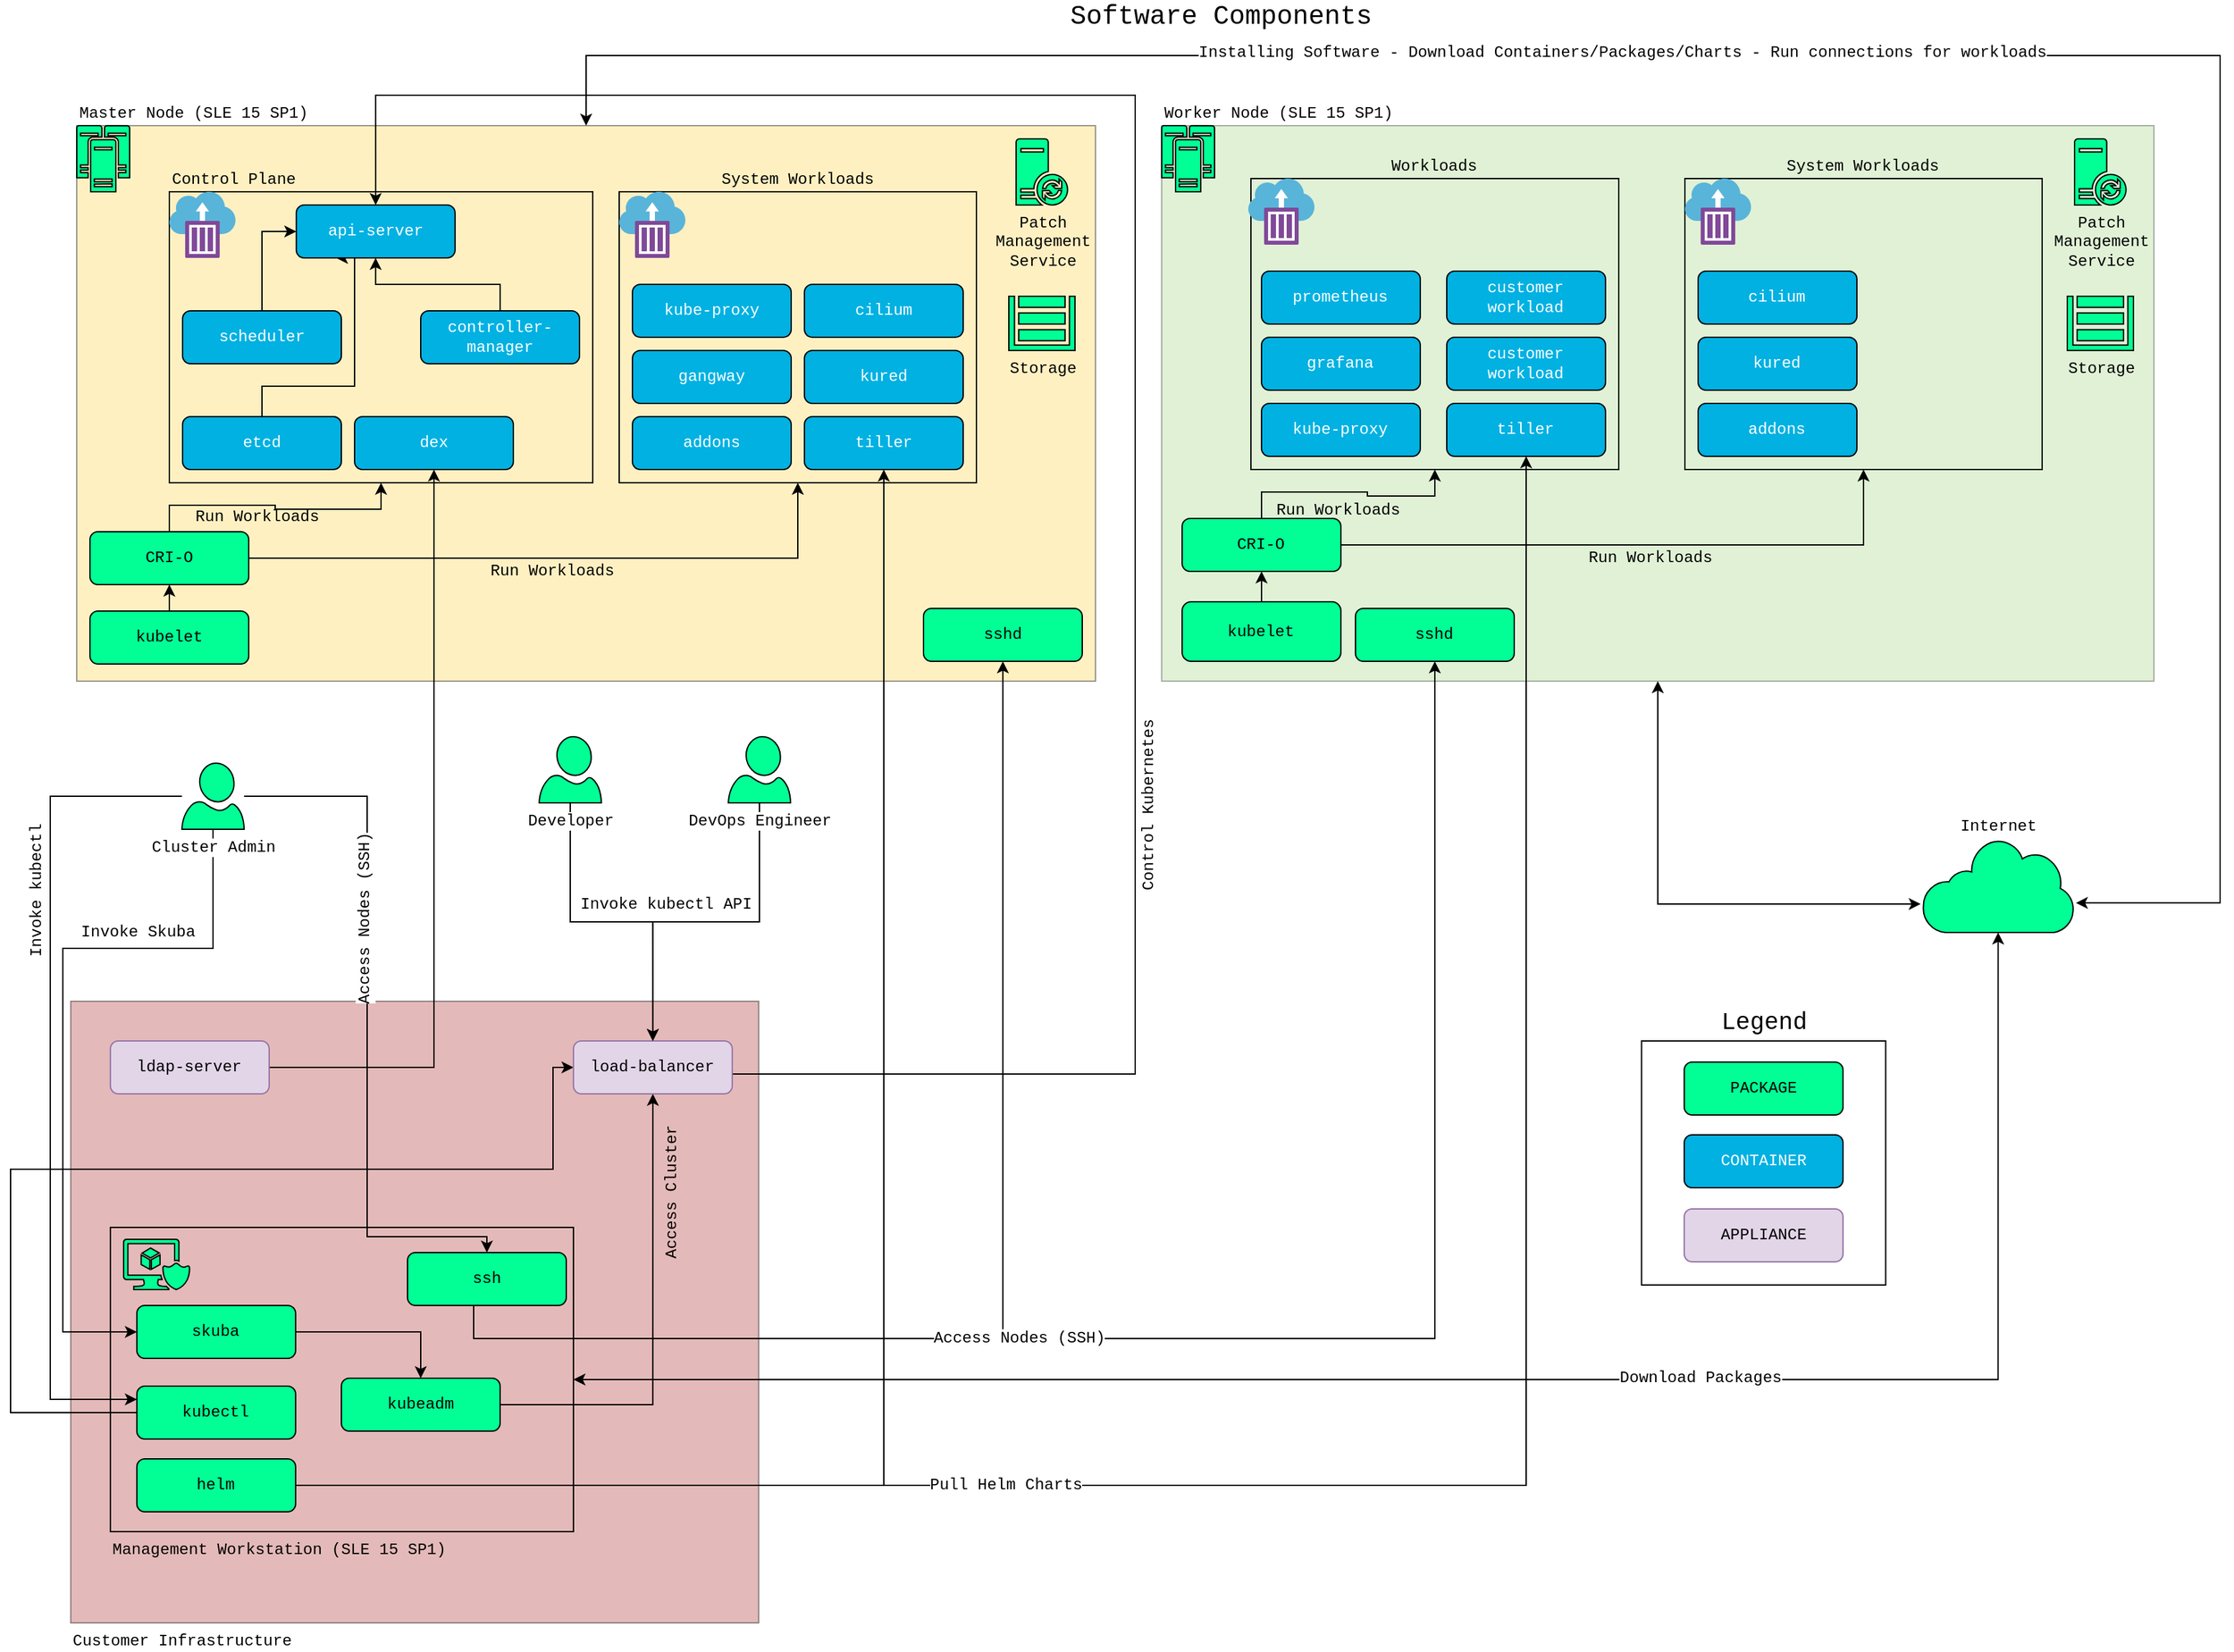 <mxfile version="12.8.4" type="device"><diagram id="6bdjFwEnj6v_M3j-2Wha" name="Page-1"><mxGraphModel dx="2031" dy="1060" grid="1" gridSize="10" guides="1" tooltips="1" connect="1" arrows="1" fold="1" page="1" pageScale="1" pageWidth="1654" pageHeight="1169" math="0" shadow="0"><root><mxCell id="0"/><mxCell id="1" parent="0"/><mxCell id="fLlLuBaru9VSp9vsqFlR-67" value="Customer Infrastructure" style="rounded=0;whiteSpace=wrap;html=1;fillColor=#B85450;fontFamily=Courier New;align=left;labelPosition=center;verticalLabelPosition=bottom;verticalAlign=top;strokeColor=#000000;opacity=40;" vertex="1" parent="1"><mxGeometry x="75.44" y="785" width="520" height="470" as="geometry"/></mxCell><mxCell id="fLlLuBaru9VSp9vsqFlR-37" value="Management Workstation (SLE 15 SP1)" style="rounded=0;whiteSpace=wrap;html=1;fillColor=none;fontFamily=Courier New;align=left;labelPosition=center;verticalLabelPosition=bottom;verticalAlign=top;" vertex="1" parent="1"><mxGeometry x="105.44" y="956" width="350" height="230" as="geometry"/></mxCell><mxCell id="fLlLuBaru9VSp9vsqFlR-35" value="Master Node (SLE 15 SP1)" style="rounded=0;whiteSpace=wrap;html=1;fillColor=#FFD966;fontFamily=Courier New;align=left;labelPosition=center;verticalLabelPosition=top;verticalAlign=bottom;strokeColor=#000000;opacity=40;" vertex="1" parent="1"><mxGeometry x="80" y="123" width="770" height="420" as="geometry"/></mxCell><mxCell id="fLlLuBaru9VSp9vsqFlR-39" value="&lt;div&gt;Control Plane&lt;/div&gt;" style="rounded=0;whiteSpace=wrap;html=1;fillColor=none;fontFamily=Courier New;align=left;labelPosition=center;verticalLabelPosition=top;verticalAlign=bottom;" vertex="1" parent="1"><mxGeometry x="150" y="173" width="320" height="220" as="geometry"/></mxCell><mxCell id="fLlLuBaru9VSp9vsqFlR-161" style="edgeStyle=orthogonalEdgeStyle;rounded=0;orthogonalLoop=1;jettySize=auto;html=1;entryX=-0.011;entryY=0.697;entryDx=0;entryDy=0;entryPerimeter=0;startArrow=classic;startFill=1;endArrow=classic;endFill=1;fontFamily=Courier New;fontColor=#000000;" edge="1" parent="1" source="fLlLuBaru9VSp9vsqFlR-36" target="fLlLuBaru9VSp9vsqFlR-34"><mxGeometry relative="1" as="geometry"><Array as="points"><mxPoint x="1275" y="711"/></Array></mxGeometry></mxCell><mxCell id="fLlLuBaru9VSp9vsqFlR-36" value="Worker Node (SLE 15 SP1)" style="rounded=0;whiteSpace=wrap;html=1;fillColor=#97D077;fontFamily=Courier New;align=left;labelPosition=center;verticalLabelPosition=top;verticalAlign=bottom;opacity=30;" vertex="1" parent="1"><mxGeometry x="900" y="123" width="750" height="420" as="geometry"/></mxCell><mxCell id="fLlLuBaru9VSp9vsqFlR-160" style="edgeStyle=orthogonalEdgeStyle;rounded=0;orthogonalLoop=1;jettySize=auto;html=1;entryX=0.5;entryY=1;entryDx=0;entryDy=0;entryPerimeter=0;startArrow=classic;startFill=1;endArrow=classic;endFill=1;fontFamily=Courier New;fontColor=#000000;exitX=1;exitY=0.5;exitDx=0;exitDy=0;" edge="1" parent="1" source="fLlLuBaru9VSp9vsqFlR-37" target="fLlLuBaru9VSp9vsqFlR-34"><mxGeometry relative="1" as="geometry"><Array as="points"><mxPoint x="1532.5" y="1071"/></Array></mxGeometry></mxCell><mxCell id="fLlLuBaru9VSp9vsqFlR-174" value="Download Packages" style="text;html=1;align=center;verticalAlign=middle;resizable=0;points=[];labelBackgroundColor=#ffffff;fontFamily=Courier New;fontColor=#000000;" vertex="1" connectable="0" parent="fLlLuBaru9VSp9vsqFlR-160"><mxGeometry x="0.203" y="1" relative="1" as="geometry"><mxPoint as="offset"/></mxGeometry></mxCell><mxCell id="fLlLuBaru9VSp9vsqFlR-78" value="&lt;div style=&quot;font-size: 18px&quot;&gt;&lt;font style=&quot;font-size: 18px&quot;&gt;Legend&lt;/font&gt;&lt;/div&gt;" style="whiteSpace=wrap;html=1;aspect=fixed;strokeColor=#000000;fillColor=none;fontFamily=Courier New;align=center;labelPosition=center;verticalLabelPosition=top;verticalAlign=bottom;" vertex="1" parent="1"><mxGeometry x="1262.72" y="815" width="184.52" height="184.52" as="geometry"/></mxCell><mxCell id="fLlLuBaru9VSp9vsqFlR-65" value="System Workloads" style="rounded=0;whiteSpace=wrap;html=1;fillColor=none;fontFamily=Courier New;align=center;labelPosition=center;verticalLabelPosition=top;verticalAlign=bottom;" vertex="1" parent="1"><mxGeometry x="1295.48" y="163" width="270" height="220" as="geometry"/></mxCell><mxCell id="fLlLuBaru9VSp9vsqFlR-152" style="edgeStyle=orthogonalEdgeStyle;rounded=0;orthogonalLoop=1;jettySize=auto;html=1;entryX=1.013;entryY=0.685;entryDx=0;entryDy=0;entryPerimeter=0;startArrow=classic;startFill=1;endArrow=classic;endFill=1;fontFamily=Courier New;fontColor=#000000;" edge="1" parent="1" source="fLlLuBaru9VSp9vsqFlR-35" target="fLlLuBaru9VSp9vsqFlR-34"><mxGeometry relative="1" as="geometry"><Array as="points"><mxPoint x="1700" y="70"/><mxPoint x="1700" y="711"/></Array></mxGeometry></mxCell><mxCell id="fLlLuBaru9VSp9vsqFlR-157" value="Installing Software - Download Containers/Packages/Charts - Run connections for workloads" style="text;html=1;align=center;verticalAlign=middle;resizable=0;points=[];labelBackgroundColor=#ffffff;fontFamily=Courier New;fontColor=#000000;" vertex="1" connectable="0" parent="fLlLuBaru9VSp9vsqFlR-152"><mxGeometry x="-0.18" y="2" relative="1" as="geometry"><mxPoint as="offset"/></mxGeometry></mxCell><mxCell id="fLlLuBaru9VSp9vsqFlR-63" value="System Workloads" style="rounded=0;whiteSpace=wrap;html=1;fillColor=none;fontFamily=Courier New;align=center;labelPosition=center;verticalLabelPosition=top;verticalAlign=bottom;" vertex="1" parent="1"><mxGeometry x="490" y="173" width="270" height="220" as="geometry"/></mxCell><mxCell id="fLlLuBaru9VSp9vsqFlR-58" value="Workloads" style="rounded=0;whiteSpace=wrap;html=1;fillColor=none;fontFamily=Courier New;align=center;labelPosition=center;verticalLabelPosition=top;verticalAlign=bottom;" vertex="1" parent="1"><mxGeometry x="967.48" y="163" width="278" height="220" as="geometry"/></mxCell><mxCell id="fLlLuBaru9VSp9vsqFlR-11" value="kured" style="rounded=1;whiteSpace=wrap;html=1;fillColor=#00B1E2;fontFamily=Courier New;fontColor=#FFFFFF;" vertex="1" parent="1"><mxGeometry x="630" y="293" width="120" height="40" as="geometry"/></mxCell><mxCell id="fLlLuBaru9VSp9vsqFlR-163" style="edgeStyle=orthogonalEdgeStyle;rounded=0;orthogonalLoop=1;jettySize=auto;html=1;entryX=0.25;entryY=1;entryDx=0;entryDy=0;startArrow=none;startFill=0;endArrow=classic;endFill=1;fontFamily=Courier New;fontColor=#000000;" edge="1" parent="1" source="fLlLuBaru9VSp9vsqFlR-15" target="fLlLuBaru9VSp9vsqFlR-9"><mxGeometry relative="1" as="geometry"><Array as="points"><mxPoint x="220" y="320"/><mxPoint x="290" y="320"/><mxPoint x="290" y="223"/></Array></mxGeometry></mxCell><mxCell id="fLlLuBaru9VSp9vsqFlR-15" value="&lt;div&gt;etcd&lt;/div&gt;" style="rounded=1;whiteSpace=wrap;html=1;fillColor=#00B1E2;fontFamily=Courier New;fontColor=#FFFFFF;" vertex="1" parent="1"><mxGeometry x="160" y="343" width="120" height="40" as="geometry"/></mxCell><mxCell id="fLlLuBaru9VSp9vsqFlR-19" value="cilium" style="rounded=1;whiteSpace=wrap;html=1;fillColor=#00B1E2;fontFamily=Courier New;fontColor=#FFFFFF;" vertex="1" parent="1"><mxGeometry x="630" y="243" width="120" height="40" as="geometry"/></mxCell><mxCell id="fLlLuBaru9VSp9vsqFlR-1" value="&lt;font style=&quot;font-size: 20px&quot;&gt;Software Components&lt;/font&gt;" style="text;html=1;strokeColor=none;fillColor=none;align=center;verticalAlign=middle;whiteSpace=wrap;rounded=0;fontFamily=Courier New;" vertex="1" parent="1"><mxGeometry x="800" y="30" width="290" height="20" as="geometry"/></mxCell><mxCell id="fLlLuBaru9VSp9vsqFlR-9" value="&lt;div&gt;api-server&lt;/div&gt;" style="rounded=1;whiteSpace=wrap;html=1;fillColor=#00B1E2;fontFamily=Courier New;fontColor=#FFFFFF;" vertex="1" parent="1"><mxGeometry x="245.94" y="183" width="120" height="40" as="geometry"/></mxCell><mxCell id="fLlLuBaru9VSp9vsqFlR-165" value="" style="edgeStyle=orthogonalEdgeStyle;rounded=0;orthogonalLoop=1;jettySize=auto;html=1;startArrow=none;startFill=0;endArrow=classic;endFill=1;fontFamily=Courier New;fontColor=#000000;entryX=0.5;entryY=1;entryDx=0;entryDy=0;" edge="1" parent="1" source="fLlLuBaru9VSp9vsqFlR-10" target="fLlLuBaru9VSp9vsqFlR-52"><mxGeometry relative="1" as="geometry"><mxPoint x="150" y="423" as="targetPoint"/></mxGeometry></mxCell><mxCell id="fLlLuBaru9VSp9vsqFlR-10" value="kubelet" style="rounded=1;whiteSpace=wrap;html=1;fillColor=#02FF95;labelPosition=center;verticalLabelPosition=middle;align=center;verticalAlign=middle;fontFamily=Courier New;" vertex="1" parent="1"><mxGeometry x="90" y="490" width="120" height="40" as="geometry"/></mxCell><mxCell id="fLlLuBaru9VSp9vsqFlR-12" value="sshd" style="rounded=1;whiteSpace=wrap;html=1;fillColor=#02FF95;fontFamily=Courier New;" vertex="1" parent="1"><mxGeometry x="720" y="488" width="120" height="40" as="geometry"/></mxCell><mxCell id="fLlLuBaru9VSp9vsqFlR-57" style="edgeStyle=orthogonalEdgeStyle;rounded=0;orthogonalLoop=1;jettySize=auto;html=1;fontFamily=Courier New;" edge="1" parent="1" source="fLlLuBaru9VSp9vsqFlR-13" target="fLlLuBaru9VSp9vsqFlR-22"><mxGeometry relative="1" as="geometry"/></mxCell><mxCell id="fLlLuBaru9VSp9vsqFlR-13" value="skuba" style="rounded=1;whiteSpace=wrap;html=1;fillColor=#02FF95;fontFamily=Courier New;" vertex="1" parent="1"><mxGeometry x="125.44" y="1015" width="120" height="40" as="geometry"/></mxCell><mxCell id="fLlLuBaru9VSp9vsqFlR-112" style="edgeStyle=orthogonalEdgeStyle;rounded=0;orthogonalLoop=1;jettySize=auto;html=1;entryX=0.5;entryY=1;entryDx=0;entryDy=0;startArrow=none;startFill=0;endArrow=classic;endFill=1;fontFamily=Courier New;fontColor=#000000;" edge="1" parent="1" source="fLlLuBaru9VSp9vsqFlR-14" target="fLlLuBaru9VSp9vsqFlR-58"><mxGeometry relative="1" as="geometry"/></mxCell><mxCell id="fLlLuBaru9VSp9vsqFlR-155" value="Run Workloads" style="text;html=1;align=center;verticalAlign=middle;resizable=0;points=[];labelBackgroundColor=none;fontFamily=Courier New;fontColor=#000000;" vertex="1" connectable="0" parent="fLlLuBaru9VSp9vsqFlR-112"><mxGeometry x="0.273" relative="1" as="geometry"><mxPoint x="-30.5" y="11" as="offset"/></mxGeometry></mxCell><mxCell id="fLlLuBaru9VSp9vsqFlR-115" style="edgeStyle=orthogonalEdgeStyle;rounded=0;orthogonalLoop=1;jettySize=auto;html=1;entryX=0.5;entryY=1;entryDx=0;entryDy=0;startArrow=none;startFill=0;endArrow=classic;endFill=1;fontFamily=Courier New;fontColor=#000000;" edge="1" parent="1" source="fLlLuBaru9VSp9vsqFlR-14" target="fLlLuBaru9VSp9vsqFlR-65"><mxGeometry relative="1" as="geometry"/></mxCell><mxCell id="fLlLuBaru9VSp9vsqFlR-156" value="Run Workloads" style="text;html=1;align=center;verticalAlign=middle;resizable=0;points=[];labelBackgroundColor=none;fontFamily=Courier New;fontColor=#000000;" vertex="1" connectable="0" parent="fLlLuBaru9VSp9vsqFlR-115"><mxGeometry x="0.044" y="1" relative="1" as="geometry"><mxPoint x="-2.98" y="11" as="offset"/></mxGeometry></mxCell><mxCell id="fLlLuBaru9VSp9vsqFlR-14" value="CRI-O" style="rounded=1;whiteSpace=wrap;html=1;fillColor=#02FF95;fontFamily=Courier New;" vertex="1" parent="1"><mxGeometry x="915.48" y="420" width="120" height="40" as="geometry"/></mxCell><mxCell id="fLlLuBaru9VSp9vsqFlR-108" style="edgeStyle=orthogonalEdgeStyle;rounded=0;orthogonalLoop=1;jettySize=auto;html=1;startArrow=none;startFill=0;endArrow=classic;endFill=1;fontFamily=Courier New;fontColor=#000000;" edge="1" parent="1" source="fLlLuBaru9VSp9vsqFlR-16" target="fLlLuBaru9VSp9vsqFlR-9"><mxGeometry relative="1" as="geometry"/></mxCell><mxCell id="fLlLuBaru9VSp9vsqFlR-16" value="controller-manager" style="rounded=1;whiteSpace=wrap;html=1;fillColor=#00B1E2;fontFamily=Courier New;fontColor=#FFFFFF;" vertex="1" parent="1"><mxGeometry x="340" y="263" width="120" height="40" as="geometry"/></mxCell><mxCell id="fLlLuBaru9VSp9vsqFlR-17" value="dex" style="rounded=1;whiteSpace=wrap;html=1;fillColor=#00B1E2;fontFamily=Courier New;fontColor=#FFFFFF;" vertex="1" parent="1"><mxGeometry x="290" y="343" width="120" height="40" as="geometry"/></mxCell><mxCell id="fLlLuBaru9VSp9vsqFlR-18" value="gangway" style="rounded=1;whiteSpace=wrap;html=1;fillColor=#00B1E2;fontFamily=Courier New;fontColor=#FFFFFF;" vertex="1" parent="1"><mxGeometry x="500" y="293" width="120" height="40" as="geometry"/></mxCell><mxCell id="fLlLuBaru9VSp9vsqFlR-96" style="edgeStyle=orthogonalEdgeStyle;rounded=0;orthogonalLoop=1;jettySize=auto;html=1;entryX=0.5;entryY=1;entryDx=0;entryDy=0;startArrow=none;startFill=0;endArrow=classic;endFill=1;fontFamily=Courier New;fontColor=#000000;" edge="1" parent="1" source="fLlLuBaru9VSp9vsqFlR-22" target="fLlLuBaru9VSp9vsqFlR-69"><mxGeometry relative="1" as="geometry"/></mxCell><mxCell id="fLlLuBaru9VSp9vsqFlR-97" value="Access Cluster" style="text;html=1;align=center;verticalAlign=middle;resizable=0;points=[];labelBackgroundColor=none;fontFamily=Courier New;fontColor=#000000;labelBorderColor=none;rotation=-90;" vertex="1" connectable="0" parent="fLlLuBaru9VSp9vsqFlR-96"><mxGeometry x="-0.241" y="56" relative="1" as="geometry"><mxPoint x="70.14" y="-142.39" as="offset"/></mxGeometry></mxCell><mxCell id="fLlLuBaru9VSp9vsqFlR-22" value="kubeadm" style="rounded=1;whiteSpace=wrap;html=1;fillColor=#02FF95;fontFamily=Courier New;" vertex="1" parent="1"><mxGeometry x="280" y="1070" width="120" height="40" as="geometry"/></mxCell><mxCell id="fLlLuBaru9VSp9vsqFlR-23" value="kube-proxy" style="rounded=1;whiteSpace=wrap;html=1;fillColor=#00B1E2;fontFamily=Courier New;fontColor=#FFFFFF;" vertex="1" parent="1"><mxGeometry x="500" y="243" width="120" height="40" as="geometry"/></mxCell><mxCell id="fLlLuBaru9VSp9vsqFlR-176" style="edgeStyle=orthogonalEdgeStyle;rounded=0;orthogonalLoop=1;jettySize=auto;html=1;entryX=0;entryY=0.5;entryDx=0;entryDy=0;startArrow=none;startFill=0;endArrow=classic;endFill=1;fontFamily=Courier New;fontColor=#000000;" edge="1" parent="1" source="fLlLuBaru9VSp9vsqFlR-24" target="fLlLuBaru9VSp9vsqFlR-69"><mxGeometry relative="1" as="geometry"><Array as="points"><mxPoint x="30" y="1096"/><mxPoint x="30" y="912"/><mxPoint x="440" y="912"/><mxPoint x="440" y="835"/></Array></mxGeometry></mxCell><mxCell id="fLlLuBaru9VSp9vsqFlR-24" value="kubectl" style="rounded=1;whiteSpace=wrap;html=1;fillColor=#02FF95;fontFamily=Courier New;" vertex="1" parent="1"><mxGeometry x="125.44" y="1076" width="120" height="40" as="geometry"/></mxCell><mxCell id="fLlLuBaru9VSp9vsqFlR-136" style="edgeStyle=orthogonalEdgeStyle;rounded=0;orthogonalLoop=1;jettySize=auto;html=1;startArrow=none;startFill=0;endArrow=classic;endFill=1;fontFamily=Courier New;fontColor=#000000;" edge="1" parent="1" source="fLlLuBaru9VSp9vsqFlR-27" target="fLlLuBaru9VSp9vsqFlR-17"><mxGeometry relative="1" as="geometry"/></mxCell><mxCell id="fLlLuBaru9VSp9vsqFlR-27" value="ldap-server" style="rounded=1;whiteSpace=wrap;html=1;fillColor=#e1d5e7;fontFamily=Courier New;strokeColor=#9673a6;" vertex="1" parent="1"><mxGeometry x="105.44" y="815" width="120" height="40" as="geometry"/></mxCell><mxCell id="fLlLuBaru9VSp9vsqFlR-109" style="edgeStyle=orthogonalEdgeStyle;rounded=0;orthogonalLoop=1;jettySize=auto;html=1;entryX=0;entryY=0.5;entryDx=0;entryDy=0;startArrow=none;startFill=0;endArrow=classic;endFill=1;fontFamily=Courier New;fontColor=#000000;exitX=0.5;exitY=0;exitDx=0;exitDy=0;" edge="1" parent="1" source="fLlLuBaru9VSp9vsqFlR-28" target="fLlLuBaru9VSp9vsqFlR-9"><mxGeometry relative="1" as="geometry"/></mxCell><mxCell id="fLlLuBaru9VSp9vsqFlR-28" value="scheduler" style="rounded=1;whiteSpace=wrap;html=1;fillColor=#00B1E2;fontFamily=Courier New;fontColor=#FFFFFF;" vertex="1" parent="1"><mxGeometry x="160" y="263" width="120" height="40" as="geometry"/></mxCell><mxCell id="fLlLuBaru9VSp9vsqFlR-81" style="edgeStyle=orthogonalEdgeStyle;rounded=0;orthogonalLoop=1;jettySize=auto;html=1;entryX=0.5;entryY=1;entryDx=0;entryDy=0;startArrow=none;startFill=0;endArrow=classic;endFill=1;fontFamily=Courier New;" edge="1" parent="1" source="fLlLuBaru9VSp9vsqFlR-29" target="fLlLuBaru9VSp9vsqFlR-30"><mxGeometry relative="1" as="geometry"/></mxCell><mxCell id="fLlLuBaru9VSp9vsqFlR-82" style="edgeStyle=orthogonalEdgeStyle;rounded=0;orthogonalLoop=1;jettySize=auto;html=1;startArrow=none;startFill=0;endArrow=classic;endFill=1;fontFamily=Courier New;" edge="1" parent="1" source="fLlLuBaru9VSp9vsqFlR-29" target="fLlLuBaru9VSp9vsqFlR-48"><mxGeometry relative="1" as="geometry"/></mxCell><mxCell id="fLlLuBaru9VSp9vsqFlR-83" value="Pull Helm Charts" style="text;html=1;align=center;verticalAlign=middle;resizable=0;points=[];labelBackgroundColor=#ffffff;fontFamily=Courier New;" vertex="1" connectable="0" parent="fLlLuBaru9VSp9vsqFlR-82"><mxGeometry x="-0.245" y="-3" relative="1" as="geometry"><mxPoint x="-108.33" y="-3" as="offset"/></mxGeometry></mxCell><mxCell id="fLlLuBaru9VSp9vsqFlR-29" value="helm" style="rounded=1;whiteSpace=wrap;html=1;fillColor=#02FF95;fontFamily=Courier New;" vertex="1" parent="1"><mxGeometry x="125.44" y="1131" width="120" height="40" as="geometry"/></mxCell><mxCell id="fLlLuBaru9VSp9vsqFlR-30" value="tiller" style="rounded=1;whiteSpace=wrap;html=1;fillColor=#00B1E2;fontFamily=Courier New;fontColor=#FFFFFF;" vertex="1" parent="1"><mxGeometry x="630" y="343" width="120" height="40" as="geometry"/></mxCell><mxCell id="fLlLuBaru9VSp9vsqFlR-34" value="Internet" style="aspect=fixed;pointerEvents=1;shadow=0;dashed=0;html=1;strokeColor=#000000;labelPosition=center;verticalLabelPosition=top;verticalAlign=bottom;align=center;fillColor=#02ff95;shape=mxgraph.mscae.enterprise.internet;fontFamily=Courier New;" vertex="1" parent="1"><mxGeometry x="1474.98" y="662" width="114.52" height="71" as="geometry"/></mxCell><mxCell id="fLlLuBaru9VSp9vsqFlR-40" value="" style="aspect=fixed;pointerEvents=1;shadow=0;dashed=0;html=1;strokeColor=#000000;labelPosition=center;verticalLabelPosition=bottom;verticalAlign=top;align=center;fillColor=#02FF95;shape=mxgraph.mscae.enterprise.cluster_server;fontFamily=Courier New;" vertex="1" parent="1"><mxGeometry x="80" y="123" width="40" height="50" as="geometry"/></mxCell><mxCell id="fLlLuBaru9VSp9vsqFlR-41" value="" style="aspect=fixed;pointerEvents=1;shadow=0;dashed=0;html=1;strokeColor=#000000;labelPosition=center;verticalLabelPosition=bottom;verticalAlign=top;align=center;fillColor=#02FF95;shape=mxgraph.mscae.enterprise.cluster_server;fontFamily=Courier New;" vertex="1" parent="1"><mxGeometry x="900" y="123" width="40" height="50" as="geometry"/></mxCell><mxCell id="fLlLuBaru9VSp9vsqFlR-42" value="" style="aspect=fixed;html=1;points=[];align=center;image;fontSize=12;image=img/lib/mscae/Container_Instances.svg;strokeColor=#000000;fillColor=none;" vertex="1" parent="1"><mxGeometry x="150" y="173" width="50" height="50" as="geometry"/></mxCell><mxCell id="fLlLuBaru9VSp9vsqFlR-45" value="sshd" style="rounded=1;whiteSpace=wrap;html=1;fillColor=#02FF95;fontFamily=Courier New;" vertex="1" parent="1"><mxGeometry x="1046.48" y="488" width="120" height="40" as="geometry"/></mxCell><mxCell id="fLlLuBaru9VSp9vsqFlR-46" value="PACKAGE" style="rounded=1;whiteSpace=wrap;html=1;fillColor=#02FF95;fontFamily=Courier New;" vertex="1" parent="1"><mxGeometry x="1294.98" y="831" width="120" height="40" as="geometry"/></mxCell><mxCell id="fLlLuBaru9VSp9vsqFlR-47" value="CONTAINER" style="rounded=1;whiteSpace=wrap;html=1;fillColor=#00b1e2;fontFamily=Courier New;strokeColor=#000000;fontColor=#FFFFFF;" vertex="1" parent="1"><mxGeometry x="1294.98" y="886" width="120" height="40" as="geometry"/></mxCell><mxCell id="fLlLuBaru9VSp9vsqFlR-48" value="tiller" style="rounded=1;whiteSpace=wrap;html=1;fillColor=#00B1E2;fontFamily=Courier New;fontColor=#FFFFFF;" vertex="1" parent="1"><mxGeometry x="1115.48" y="333" width="120" height="40" as="geometry"/></mxCell><mxCell id="fLlLuBaru9VSp9vsqFlR-166" value="" style="edgeStyle=orthogonalEdgeStyle;rounded=0;orthogonalLoop=1;jettySize=auto;html=1;startArrow=none;startFill=0;endArrow=classic;endFill=1;fontFamily=Courier New;fontColor=#000000;" edge="1" parent="1" source="fLlLuBaru9VSp9vsqFlR-49" target="fLlLuBaru9VSp9vsqFlR-14"><mxGeometry relative="1" as="geometry"/></mxCell><mxCell id="fLlLuBaru9VSp9vsqFlR-49" value="kubelet" style="rounded=1;whiteSpace=wrap;html=1;fillColor=#02FF95;labelPosition=center;verticalLabelPosition=middle;align=center;verticalAlign=middle;fontFamily=Courier New;" vertex="1" parent="1"><mxGeometry x="915.48" y="483" width="120" height="45" as="geometry"/></mxCell><mxCell id="fLlLuBaru9VSp9vsqFlR-51" value="kube-proxy" style="rounded=1;whiteSpace=wrap;html=1;fillColor=#00B1E2;fontFamily=Courier New;fontColor=#FFFFFF;" vertex="1" parent="1"><mxGeometry x="975.48" y="333" width="120" height="40" as="geometry"/></mxCell><mxCell id="fLlLuBaru9VSp9vsqFlR-110" style="edgeStyle=orthogonalEdgeStyle;rounded=0;orthogonalLoop=1;jettySize=auto;html=1;entryX=0.5;entryY=1;entryDx=0;entryDy=0;startArrow=none;startFill=0;endArrow=classic;endFill=1;fontFamily=Courier New;fontColor=#000000;" edge="1" parent="1" source="fLlLuBaru9VSp9vsqFlR-52" target="fLlLuBaru9VSp9vsqFlR-39"><mxGeometry relative="1" as="geometry"/></mxCell><mxCell id="fLlLuBaru9VSp9vsqFlR-154" value="Run Workloads" style="text;html=1;align=center;verticalAlign=middle;resizable=0;points=[];labelBackgroundColor=none;fontFamily=Courier New;fontColor=#000000;" vertex="1" connectable="0" parent="fLlLuBaru9VSp9vsqFlR-110"><mxGeometry x="-0.173" relative="1" as="geometry"><mxPoint x="1.5" y="9" as="offset"/></mxGeometry></mxCell><mxCell id="fLlLuBaru9VSp9vsqFlR-111" style="edgeStyle=orthogonalEdgeStyle;rounded=0;orthogonalLoop=1;jettySize=auto;html=1;entryX=0.5;entryY=1;entryDx=0;entryDy=0;startArrow=none;startFill=0;endArrow=classic;endFill=1;fontFamily=Courier New;fontColor=#000000;" edge="1" parent="1" source="fLlLuBaru9VSp9vsqFlR-52" target="fLlLuBaru9VSp9vsqFlR-63"><mxGeometry relative="1" as="geometry"/></mxCell><mxCell id="fLlLuBaru9VSp9vsqFlR-153" value="Run Workloads" style="text;html=1;align=center;verticalAlign=middle;resizable=0;points=[];labelBackgroundColor=none;fontFamily=Courier New;fontColor=#000000;" vertex="1" connectable="0" parent="fLlLuBaru9VSp9vsqFlR-111"><mxGeometry x="-0.173" y="1" relative="1" as="geometry"><mxPoint x="33.33" y="11" as="offset"/></mxGeometry></mxCell><mxCell id="fLlLuBaru9VSp9vsqFlR-52" value="CRI-O" style="rounded=1;whiteSpace=wrap;html=1;fillColor=#02FF95;fontFamily=Courier New;" vertex="1" parent="1"><mxGeometry x="90" y="430" width="120" height="40" as="geometry"/></mxCell><mxCell id="fLlLuBaru9VSp9vsqFlR-53" value="cilium" style="rounded=1;whiteSpace=wrap;html=1;fillColor=#00B1E2;fontFamily=Courier New;fontColor=#FFFFFF;" vertex="1" parent="1"><mxGeometry x="1305.48" y="233" width="120" height="40" as="geometry"/></mxCell><mxCell id="fLlLuBaru9VSp9vsqFlR-54" value="kured" style="rounded=1;whiteSpace=wrap;html=1;fillColor=#00B1E2;fontFamily=Courier New;fontColor=#FFFFFF;" vertex="1" parent="1"><mxGeometry x="1305.48" y="283" width="120" height="40" as="geometry"/></mxCell><mxCell id="fLlLuBaru9VSp9vsqFlR-55" value="prometheus" style="rounded=1;whiteSpace=wrap;html=1;fillColor=#00B1E2;fontFamily=Courier New;fontColor=#FFFFFF;" vertex="1" parent="1"><mxGeometry x="975.48" y="233" width="120" height="40" as="geometry"/></mxCell><mxCell id="fLlLuBaru9VSp9vsqFlR-56" value="grafana" style="rounded=1;whiteSpace=wrap;html=1;fillColor=#00B1E2;fontFamily=Courier New;fontColor=#FFFFFF;" vertex="1" parent="1"><mxGeometry x="975.48" y="283" width="120" height="40" as="geometry"/></mxCell><mxCell id="fLlLuBaru9VSp9vsqFlR-59" value="" style="aspect=fixed;html=1;points=[];align=center;image;fontSize=12;image=img/lib/mscae/Container_Instances.svg;strokeColor=#000000;fillColor=none;" vertex="1" parent="1"><mxGeometry x="965.48" y="163" width="50" height="50" as="geometry"/></mxCell><mxCell id="fLlLuBaru9VSp9vsqFlR-61" value="customer workload" style="rounded=1;whiteSpace=wrap;html=1;fillColor=#00B1E2;fontFamily=Courier New;fontColor=#FFFFFF;" vertex="1" parent="1"><mxGeometry x="1115.48" y="233" width="120" height="40" as="geometry"/></mxCell><mxCell id="fLlLuBaru9VSp9vsqFlR-62" value="customer workload" style="rounded=1;whiteSpace=wrap;html=1;fillColor=#00B1E2;fontFamily=Courier New;fontColor=#FFFFFF;" vertex="1" parent="1"><mxGeometry x="1115.48" y="283" width="120" height="40" as="geometry"/></mxCell><mxCell id="fLlLuBaru9VSp9vsqFlR-64" value="" style="aspect=fixed;html=1;points=[];align=center;image;fontSize=12;image=img/lib/mscae/Container_Instances.svg;strokeColor=#000000;fillColor=none;" vertex="1" parent="1"><mxGeometry x="490" y="173" width="50" height="50" as="geometry"/></mxCell><mxCell id="fLlLuBaru9VSp9vsqFlR-66" value="" style="aspect=fixed;html=1;points=[];align=center;image;fontSize=12;image=img/lib/mscae/Container_Instances.svg;strokeColor=#000000;fillColor=none;" vertex="1" parent="1"><mxGeometry x="1295.48" y="163" width="50" height="50" as="geometry"/></mxCell><mxCell id="fLlLuBaru9VSp9vsqFlR-167" style="edgeStyle=orthogonalEdgeStyle;rounded=0;orthogonalLoop=1;jettySize=auto;html=1;entryX=0.5;entryY=0;entryDx=0;entryDy=0;startArrow=none;startFill=0;endArrow=classic;endFill=1;fontFamily=Courier New;fontColor=#000000;" edge="1" parent="1" source="fLlLuBaru9VSp9vsqFlR-69" target="fLlLuBaru9VSp9vsqFlR-9"><mxGeometry relative="1" as="geometry"><Array as="points"><mxPoint x="880" y="840"/><mxPoint x="880" y="100"/><mxPoint x="306" y="100"/></Array></mxGeometry></mxCell><mxCell id="fLlLuBaru9VSp9vsqFlR-178" value="Control Kubernetes" style="text;html=1;align=center;verticalAlign=middle;resizable=0;points=[];labelBackgroundColor=#ffffff;fontFamily=Courier New;fontColor=#000000;rotation=-90;" vertex="1" connectable="0" parent="fLlLuBaru9VSp9vsqFlR-167"><mxGeometry x="-0.404" y="-2" relative="1" as="geometry"><mxPoint x="8" y="-0.71" as="offset"/></mxGeometry></mxCell><mxCell id="fLlLuBaru9VSp9vsqFlR-69" value="load-balancer" style="rounded=1;whiteSpace=wrap;html=1;fillColor=#e1d5e7;fontFamily=Courier New;strokeColor=#9673a6;" vertex="1" parent="1"><mxGeometry x="455.44" y="815" width="120" height="40" as="geometry"/></mxCell><mxCell id="fLlLuBaru9VSp9vsqFlR-85" value="Storage" style="aspect=fixed;pointerEvents=1;shadow=0;dashed=0;html=1;strokeColor=#000000;labelPosition=center;verticalLabelPosition=bottom;verticalAlign=top;align=center;fillColor=#02FF95;shape=mxgraph.mscae.enterprise.storage;fontFamily=Courier New;" vertex="1" parent="1"><mxGeometry x="784.5" y="252" width="50" height="41" as="geometry"/></mxCell><mxCell id="fLlLuBaru9VSp9vsqFlR-86" value="Storage" style="aspect=fixed;pointerEvents=1;shadow=0;dashed=0;html=1;strokeColor=#000000;labelPosition=center;verticalLabelPosition=bottom;verticalAlign=top;align=center;fillColor=#02FF95;shape=mxgraph.mscae.enterprise.storage;fontFamily=Courier New;" vertex="1" parent="1"><mxGeometry x="1584.5" y="252" width="50" height="41" as="geometry"/></mxCell><mxCell id="fLlLuBaru9VSp9vsqFlR-95" value="" style="aspect=fixed;pointerEvents=1;shadow=0;dashed=0;html=1;strokeColor=#000000;labelPosition=right;verticalLabelPosition=top;verticalAlign=bottom;align=left;fillColor=#02FF95;shape=mxgraph.mscae.enterprise.secure_virtual_machine;fontFamily=Courier New;" vertex="1" parent="1"><mxGeometry x="115.44" y="965" width="50" height="38" as="geometry"/></mxCell><mxCell id="fLlLuBaru9VSp9vsqFlR-168" style="edgeStyle=orthogonalEdgeStyle;rounded=0;orthogonalLoop=1;jettySize=auto;html=1;entryX=0.5;entryY=1;entryDx=0;entryDy=0;startArrow=none;startFill=0;endArrow=classic;endFill=1;fontFamily=Courier New;fontColor=#000000;" edge="1" parent="1" source="fLlLuBaru9VSp9vsqFlR-104" target="fLlLuBaru9VSp9vsqFlR-12"><mxGeometry relative="1" as="geometry"><Array as="points"><mxPoint x="380" y="1040"/><mxPoint x="780" y="1040"/></Array></mxGeometry></mxCell><mxCell id="fLlLuBaru9VSp9vsqFlR-169" style="edgeStyle=orthogonalEdgeStyle;rounded=0;orthogonalLoop=1;jettySize=auto;html=1;entryX=0.5;entryY=1;entryDx=0;entryDy=0;startArrow=none;startFill=0;endArrow=classic;endFill=1;fontFamily=Courier New;fontColor=#000000;" edge="1" parent="1" source="fLlLuBaru9VSp9vsqFlR-104" target="fLlLuBaru9VSp9vsqFlR-45"><mxGeometry relative="1" as="geometry"><Array as="points"><mxPoint x="380" y="1040"/><mxPoint x="1106" y="1040"/></Array></mxGeometry></mxCell><mxCell id="fLlLuBaru9VSp9vsqFlR-170" value="Access Nodes (SSH)" style="text;html=1;align=center;verticalAlign=middle;resizable=0;points=[];labelBackgroundColor=#ffffff;fontFamily=Courier New;fontColor=#000000;" vertex="1" connectable="0" parent="fLlLuBaru9VSp9vsqFlR-169"><mxGeometry x="-0.308" relative="1" as="geometry"><mxPoint as="offset"/></mxGeometry></mxCell><mxCell id="fLlLuBaru9VSp9vsqFlR-104" value="ssh" style="rounded=1;whiteSpace=wrap;html=1;fillColor=#02FF95;fontFamily=Courier New;" vertex="1" parent="1"><mxGeometry x="330" y="975" width="120" height="40" as="geometry"/></mxCell><mxCell id="fLlLuBaru9VSp9vsqFlR-116" value="Patch&lt;br&gt;Management&lt;br&gt;Service" style="aspect=fixed;pointerEvents=1;shadow=0;dashed=0;html=1;strokeColor=#000000;labelPosition=center;verticalLabelPosition=bottom;verticalAlign=top;align=center;fillColor=#02FF95;shape=mxgraph.mscae.enterprise.database_synchronization;labelBackgroundColor=none;fontFamily=Courier New;fontColor=#000000;" vertex="1" parent="1"><mxGeometry x="790" y="133" width="39" height="50" as="geometry"/></mxCell><mxCell id="fLlLuBaru9VSp9vsqFlR-118" value="Patch&lt;br&gt;Management&lt;br&gt;Service" style="aspect=fixed;pointerEvents=1;shadow=0;dashed=0;html=1;strokeColor=#000000;labelPosition=center;verticalLabelPosition=bottom;verticalAlign=top;align=center;fillColor=#02FF95;shape=mxgraph.mscae.enterprise.database_synchronization;labelBackgroundColor=none;fontFamily=Courier New;fontColor=#000000;" vertex="1" parent="1"><mxGeometry x="1590" y="133" width="39" height="50" as="geometry"/></mxCell><mxCell id="fLlLuBaru9VSp9vsqFlR-132" style="edgeStyle=orthogonalEdgeStyle;rounded=0;orthogonalLoop=1;jettySize=auto;html=1;entryX=0;entryY=0.5;entryDx=0;entryDy=0;startArrow=none;startFill=0;endArrow=classic;endFill=1;fontFamily=Courier New;fontColor=#000000;" edge="1" parent="1" source="fLlLuBaru9VSp9vsqFlR-119" target="fLlLuBaru9VSp9vsqFlR-13"><mxGeometry relative="1" as="geometry"><Array as="points"><mxPoint x="182.5" y="745"/><mxPoint x="69.5" y="745"/><mxPoint x="69.5" y="1035"/></Array></mxGeometry></mxCell><mxCell id="fLlLuBaru9VSp9vsqFlR-133" value="Invoke Skuba" style="text;html=1;align=center;verticalAlign=middle;resizable=0;points=[];labelBackgroundColor=#ffffff;fontFamily=Courier New;fontColor=#000000;rotation=0;" vertex="1" connectable="0" parent="fLlLuBaru9VSp9vsqFlR-132"><mxGeometry x="-0.338" y="2" relative="1" as="geometry"><mxPoint x="34.44" y="-14" as="offset"/></mxGeometry></mxCell><mxCell id="fLlLuBaru9VSp9vsqFlR-171" style="edgeStyle=orthogonalEdgeStyle;rounded=0;orthogonalLoop=1;jettySize=auto;html=1;entryX=0.5;entryY=0;entryDx=0;entryDy=0;startArrow=none;startFill=0;endArrow=classic;endFill=1;fontFamily=Courier New;fontColor=#000000;" edge="1" parent="1" source="fLlLuBaru9VSp9vsqFlR-119" target="fLlLuBaru9VSp9vsqFlR-104"><mxGeometry relative="1" as="geometry"><Array as="points"><mxPoint x="299.5" y="630"/><mxPoint x="299.5" y="963"/></Array></mxGeometry></mxCell><mxCell id="fLlLuBaru9VSp9vsqFlR-172" value="Access Nodes (SSH)" style="text;html=1;align=center;verticalAlign=middle;resizable=0;points=[];labelBackgroundColor=#ffffff;fontFamily=Courier New;fontColor=#000000;rotation=-90;" vertex="1" connectable="0" parent="fLlLuBaru9VSp9vsqFlR-171"><mxGeometry x="-0.228" y="-2" relative="1" as="geometry"><mxPoint y="-17.86" as="offset"/></mxGeometry></mxCell><mxCell id="fLlLuBaru9VSp9vsqFlR-179" style="edgeStyle=orthogonalEdgeStyle;rounded=0;orthogonalLoop=1;jettySize=auto;html=1;entryX=0;entryY=0.25;entryDx=0;entryDy=0;startArrow=none;startFill=0;endArrow=classic;endFill=1;fontFamily=Courier New;fontColor=#000000;" edge="1" parent="1" source="fLlLuBaru9VSp9vsqFlR-119" target="fLlLuBaru9VSp9vsqFlR-24"><mxGeometry relative="1" as="geometry"><Array as="points"><mxPoint x="60" y="630"/><mxPoint x="60" y="1086"/></Array></mxGeometry></mxCell><mxCell id="fLlLuBaru9VSp9vsqFlR-180" value="Invoke kubectl" style="text;html=1;align=center;verticalAlign=middle;resizable=0;points=[];labelBackgroundColor=#ffffff;fontFamily=Courier New;fontColor=#000000;rotation=-90;" vertex="1" connectable="0" parent="fLlLuBaru9VSp9vsqFlR-179"><mxGeometry x="-0.679" y="52" relative="1" as="geometry"><mxPoint x="-62" y="71.5" as="offset"/></mxGeometry></mxCell><mxCell id="fLlLuBaru9VSp9vsqFlR-119" value="Cluster Admin" style="aspect=fixed;pointerEvents=1;shadow=0;dashed=0;html=1;strokeColor=#000000;labelPosition=center;verticalLabelPosition=bottom;verticalAlign=top;align=center;fillColor=#02FF95;shape=mxgraph.azure.user;labelBackgroundColor=#ffffff;fontFamily=Courier New;fontColor=#000000;" vertex="1" parent="1"><mxGeometry x="159.5" y="605" width="47" height="50" as="geometry"/></mxCell><mxCell id="fLlLuBaru9VSp9vsqFlR-137" style="edgeStyle=orthogonalEdgeStyle;rounded=0;orthogonalLoop=1;jettySize=auto;html=1;entryX=0.5;entryY=0;entryDx=0;entryDy=0;startArrow=none;startFill=0;endArrow=classic;endFill=1;fontFamily=Courier New;fontColor=#000000;" edge="1" parent="1" source="fLlLuBaru9VSp9vsqFlR-120" target="fLlLuBaru9VSp9vsqFlR-69"><mxGeometry relative="1" as="geometry"/></mxCell><mxCell id="fLlLuBaru9VSp9vsqFlR-120" value="Developer" style="aspect=fixed;pointerEvents=1;shadow=0;dashed=0;html=1;strokeColor=#000000;labelPosition=center;verticalLabelPosition=bottom;verticalAlign=top;align=center;fillColor=#02FF95;shape=mxgraph.azure.user;labelBackgroundColor=#ffffff;fontFamily=Courier New;fontColor=#000000;" vertex="1" parent="1"><mxGeometry x="429.5" y="585" width="47" height="50" as="geometry"/></mxCell><mxCell id="fLlLuBaru9VSp9vsqFlR-138" style="edgeStyle=orthogonalEdgeStyle;rounded=0;orthogonalLoop=1;jettySize=auto;html=1;entryX=0.5;entryY=0;entryDx=0;entryDy=0;startArrow=none;startFill=0;endArrow=classic;endFill=1;fontFamily=Courier New;fontColor=#000000;" edge="1" parent="1" source="fLlLuBaru9VSp9vsqFlR-121" target="fLlLuBaru9VSp9vsqFlR-69"><mxGeometry relative="1" as="geometry"/></mxCell><mxCell id="fLlLuBaru9VSp9vsqFlR-121" value="DevOps Engineer" style="aspect=fixed;pointerEvents=1;shadow=0;dashed=0;html=1;strokeColor=#000000;labelPosition=center;verticalLabelPosition=bottom;verticalAlign=top;align=center;fillColor=#02FF95;shape=mxgraph.azure.user;labelBackgroundColor=#ffffff;fontFamily=Courier New;fontColor=#000000;" vertex="1" parent="1"><mxGeometry x="572.5" y="585" width="47" height="50" as="geometry"/></mxCell><mxCell id="fLlLuBaru9VSp9vsqFlR-142" value="Invoke kubectl API" style="text;html=1;align=center;verticalAlign=middle;resizable=0;points=[];autosize=1;fontFamily=Courier New;fontColor=#000000;" vertex="1" parent="1"><mxGeometry x="450.0" y="702" width="150" height="20" as="geometry"/></mxCell><mxCell id="fLlLuBaru9VSp9vsqFlR-158" value="addons" style="rounded=1;whiteSpace=wrap;html=1;fillColor=#00B1E2;fontFamily=Courier New;fontColor=#FFFFFF;" vertex="1" parent="1"><mxGeometry x="1305.48" y="333" width="120" height="40" as="geometry"/></mxCell><mxCell id="fLlLuBaru9VSp9vsqFlR-159" value="addons" style="rounded=1;whiteSpace=wrap;html=1;fillColor=#00B1E2;fontFamily=Courier New;fontColor=#FFFFFF;" vertex="1" parent="1"><mxGeometry x="500" y="343" width="120" height="40" as="geometry"/></mxCell><mxCell id="fLlLuBaru9VSp9vsqFlR-177" value="APPLIANCE" style="rounded=1;whiteSpace=wrap;html=1;fillColor=#e1d5e7;fontFamily=Courier New;strokeColor=#9673a6;" vertex="1" parent="1"><mxGeometry x="1294.98" y="942" width="120" height="40" as="geometry"/></mxCell></root></mxGraphModel></diagram></mxfile>
